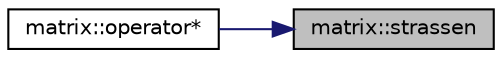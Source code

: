digraph "matrix::strassen"
{
 // LATEX_PDF_SIZE
  edge [fontname="Helvetica",fontsize="10",labelfontname="Helvetica",labelfontsize="10"];
  node [fontname="Helvetica",fontsize="10",shape=record];
  rankdir="RL";
  Node1 [label="matrix::strassen",height=0.2,width=0.4,color="black", fillcolor="grey75", style="filled", fontcolor="black",tooltip="Strassen algorithm for matrix multiplication."];
  Node1 -> Node2 [dir="back",color="midnightblue",fontsize="10",style="solid",fontname="Helvetica"];
  Node2 [label="matrix::operator*",height=0.2,width=0.4,color="black", fillcolor="white", style="filled",URL="$classmatrix.html#adf3572c9488824f48c85c80a10df8a80",tooltip="Matrix multiplication."];
}
